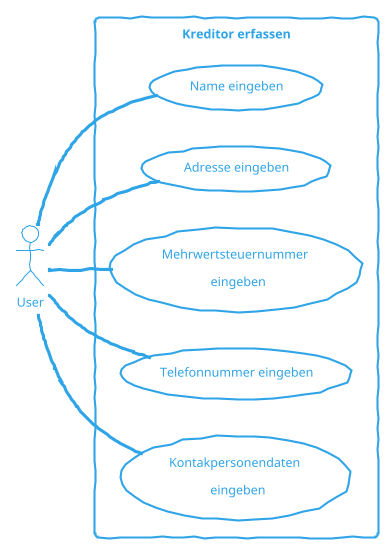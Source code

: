 @startuml Kreditor erfassen
!theme cerulean-outline
skinparam handwritten true
left to right direction
actor "User" as fc
rectangle "Kreditor erfassen" {
  usecase "Name eingeben" as UC1
  usecase "Adresse eingeben" as UC2
  usecase "Mehrwertsteuernummer \n eingeben" as UC3
  usecase "Telefonnummer eingeben" as UC4
  usecase "Kontakpersonendaten \n eingeben" as UC5
} 
fc -- UC1
fc -- UC2
fc -- UC3
fc -- UC4
fc -- UC5
@enduml